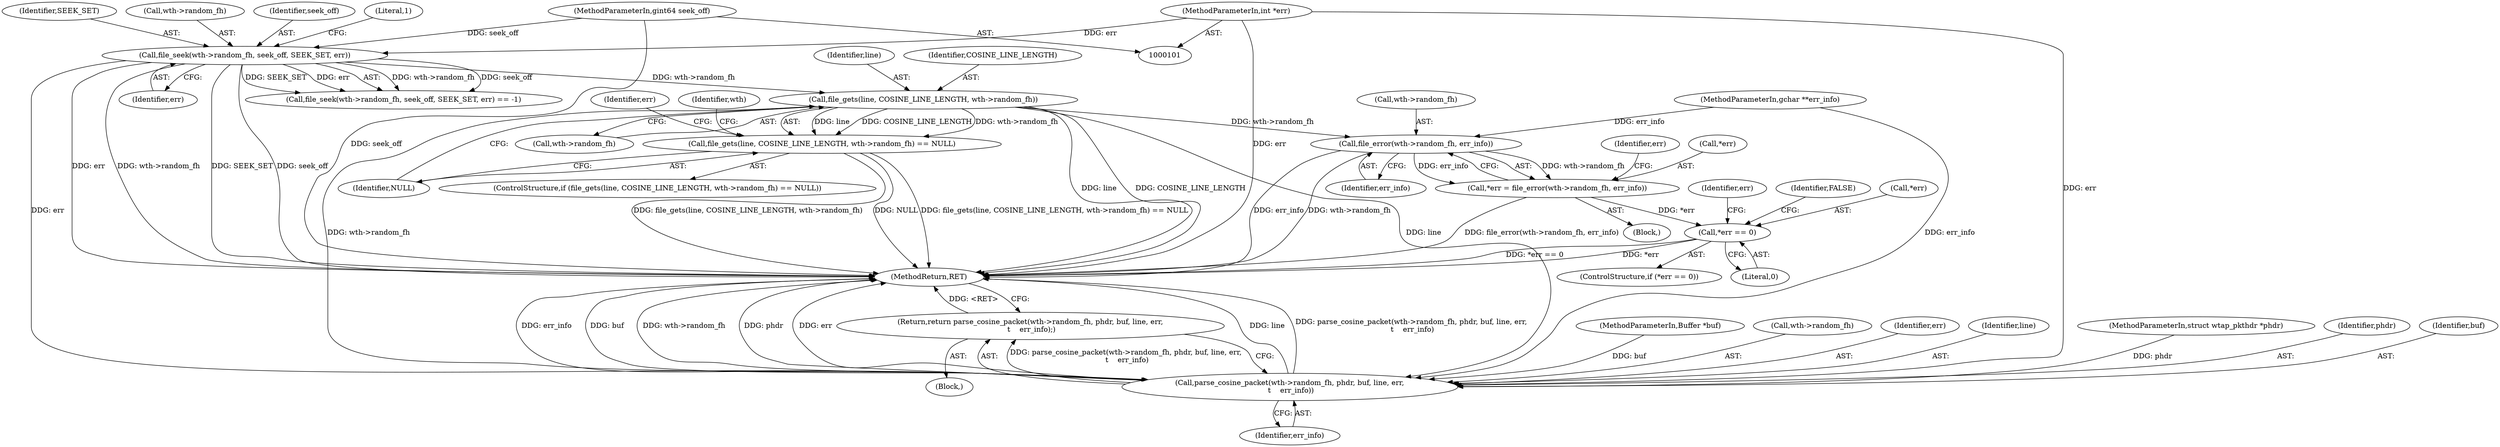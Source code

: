 digraph "0_wireshark_f5ec0afb766f19519ea9623152cca3bbe2229500_0@API" {
"1000125" [label="(Call,file_gets(line, COSINE_LINE_LENGTH, wth->random_fh))"];
"1000112" [label="(Call,file_seek(wth->random_fh, seek_off, SEEK_SET, err))"];
"1000103" [label="(MethodParameterIn,gint64 seek_off)"];
"1000106" [label="(MethodParameterIn,int *err)"];
"1000124" [label="(Call,file_gets(line, COSINE_LINE_LENGTH, wth->random_fh) == NULL)"];
"1000136" [label="(Call,file_error(wth->random_fh, err_info))"];
"1000133" [label="(Call,*err = file_error(wth->random_fh, err_info))"];
"1000142" [label="(Call,*err == 0)"];
"1000154" [label="(Call,parse_cosine_packet(wth->random_fh, phdr, buf, line, err,\n \t    err_info))"];
"1000153" [label="(Return,return parse_cosine_packet(wth->random_fh, phdr, buf, line, err,\n \t    err_info);)"];
"1000154" [label="(Call,parse_cosine_packet(wth->random_fh, phdr, buf, line, err,\n \t    err_info))"];
"1000141" [label="(ControlStructure,if (*err == 0))"];
"1000162" [label="(Identifier,err_info)"];
"1000117" [label="(Identifier,SEEK_SET)"];
"1000142" [label="(Call,*err == 0)"];
"1000105" [label="(MethodParameterIn,Buffer *buf)"];
"1000140" [label="(Identifier,err_info)"];
"1000153" [label="(Return,return parse_cosine_packet(wth->random_fh, phdr, buf, line, err,\n \t    err_info);)"];
"1000103" [label="(MethodParameterIn,gint64 seek_off)"];
"1000156" [label="(Identifier,wth)"];
"1000108" [label="(Block,)"];
"1000123" [label="(ControlStructure,if (file_gets(line, COSINE_LINE_LENGTH, wth->random_fh) == NULL))"];
"1000163" [label="(MethodReturn,RET)"];
"1000118" [label="(Identifier,err)"];
"1000155" [label="(Call,wth->random_fh)"];
"1000136" [label="(Call,file_error(wth->random_fh, err_info))"];
"1000161" [label="(Identifier,err)"];
"1000135" [label="(Identifier,err)"];
"1000113" [label="(Call,wth->random_fh)"];
"1000111" [label="(Call,file_seek(wth->random_fh, seek_off, SEEK_SET, err) == -1)"];
"1000160" [label="(Identifier,line)"];
"1000106" [label="(MethodParameterIn,int *err)"];
"1000112" [label="(Call,file_seek(wth->random_fh, seek_off, SEEK_SET, err))"];
"1000131" [label="(Identifier,NULL)"];
"1000133" [label="(Call,*err = file_error(wth->random_fh, err_info))"];
"1000107" [label="(MethodParameterIn,gchar **err_info)"];
"1000134" [label="(Call,*err)"];
"1000145" [label="(Literal,0)"];
"1000149" [label="(Identifier,err)"];
"1000104" [label="(MethodParameterIn,struct wtap_pkthdr *phdr)"];
"1000128" [label="(Call,wth->random_fh)"];
"1000152" [label="(Identifier,FALSE)"];
"1000126" [label="(Identifier,line)"];
"1000125" [label="(Call,file_gets(line, COSINE_LINE_LENGTH, wth->random_fh))"];
"1000132" [label="(Block,)"];
"1000116" [label="(Identifier,seek_off)"];
"1000158" [label="(Identifier,phdr)"];
"1000120" [label="(Literal,1)"];
"1000137" [label="(Call,wth->random_fh)"];
"1000127" [label="(Identifier,COSINE_LINE_LENGTH)"];
"1000159" [label="(Identifier,buf)"];
"1000143" [label="(Call,*err)"];
"1000124" [label="(Call,file_gets(line, COSINE_LINE_LENGTH, wth->random_fh) == NULL)"];
"1000144" [label="(Identifier,err)"];
"1000125" -> "1000124"  [label="AST: "];
"1000125" -> "1000128"  [label="CFG: "];
"1000126" -> "1000125"  [label="AST: "];
"1000127" -> "1000125"  [label="AST: "];
"1000128" -> "1000125"  [label="AST: "];
"1000131" -> "1000125"  [label="CFG: "];
"1000125" -> "1000163"  [label="DDG: line"];
"1000125" -> "1000163"  [label="DDG: COSINE_LINE_LENGTH"];
"1000125" -> "1000124"  [label="DDG: line"];
"1000125" -> "1000124"  [label="DDG: COSINE_LINE_LENGTH"];
"1000125" -> "1000124"  [label="DDG: wth->random_fh"];
"1000112" -> "1000125"  [label="DDG: wth->random_fh"];
"1000125" -> "1000136"  [label="DDG: wth->random_fh"];
"1000125" -> "1000154"  [label="DDG: wth->random_fh"];
"1000125" -> "1000154"  [label="DDG: line"];
"1000112" -> "1000111"  [label="AST: "];
"1000112" -> "1000118"  [label="CFG: "];
"1000113" -> "1000112"  [label="AST: "];
"1000116" -> "1000112"  [label="AST: "];
"1000117" -> "1000112"  [label="AST: "];
"1000118" -> "1000112"  [label="AST: "];
"1000120" -> "1000112"  [label="CFG: "];
"1000112" -> "1000163"  [label="DDG: err"];
"1000112" -> "1000163"  [label="DDG: wth->random_fh"];
"1000112" -> "1000163"  [label="DDG: SEEK_SET"];
"1000112" -> "1000163"  [label="DDG: seek_off"];
"1000112" -> "1000111"  [label="DDG: wth->random_fh"];
"1000112" -> "1000111"  [label="DDG: seek_off"];
"1000112" -> "1000111"  [label="DDG: SEEK_SET"];
"1000112" -> "1000111"  [label="DDG: err"];
"1000103" -> "1000112"  [label="DDG: seek_off"];
"1000106" -> "1000112"  [label="DDG: err"];
"1000112" -> "1000154"  [label="DDG: err"];
"1000103" -> "1000101"  [label="AST: "];
"1000103" -> "1000163"  [label="DDG: seek_off"];
"1000106" -> "1000101"  [label="AST: "];
"1000106" -> "1000163"  [label="DDG: err"];
"1000106" -> "1000154"  [label="DDG: err"];
"1000124" -> "1000123"  [label="AST: "];
"1000124" -> "1000131"  [label="CFG: "];
"1000131" -> "1000124"  [label="AST: "];
"1000135" -> "1000124"  [label="CFG: "];
"1000156" -> "1000124"  [label="CFG: "];
"1000124" -> "1000163"  [label="DDG: file_gets(line, COSINE_LINE_LENGTH, wth->random_fh)"];
"1000124" -> "1000163"  [label="DDG: NULL"];
"1000124" -> "1000163"  [label="DDG: file_gets(line, COSINE_LINE_LENGTH, wth->random_fh) == NULL"];
"1000136" -> "1000133"  [label="AST: "];
"1000136" -> "1000140"  [label="CFG: "];
"1000137" -> "1000136"  [label="AST: "];
"1000140" -> "1000136"  [label="AST: "];
"1000133" -> "1000136"  [label="CFG: "];
"1000136" -> "1000163"  [label="DDG: err_info"];
"1000136" -> "1000163"  [label="DDG: wth->random_fh"];
"1000136" -> "1000133"  [label="DDG: wth->random_fh"];
"1000136" -> "1000133"  [label="DDG: err_info"];
"1000107" -> "1000136"  [label="DDG: err_info"];
"1000133" -> "1000132"  [label="AST: "];
"1000134" -> "1000133"  [label="AST: "];
"1000144" -> "1000133"  [label="CFG: "];
"1000133" -> "1000163"  [label="DDG: file_error(wth->random_fh, err_info)"];
"1000133" -> "1000142"  [label="DDG: *err"];
"1000142" -> "1000141"  [label="AST: "];
"1000142" -> "1000145"  [label="CFG: "];
"1000143" -> "1000142"  [label="AST: "];
"1000145" -> "1000142"  [label="AST: "];
"1000149" -> "1000142"  [label="CFG: "];
"1000152" -> "1000142"  [label="CFG: "];
"1000142" -> "1000163"  [label="DDG: *err == 0"];
"1000142" -> "1000163"  [label="DDG: *err"];
"1000154" -> "1000153"  [label="AST: "];
"1000154" -> "1000162"  [label="CFG: "];
"1000155" -> "1000154"  [label="AST: "];
"1000158" -> "1000154"  [label="AST: "];
"1000159" -> "1000154"  [label="AST: "];
"1000160" -> "1000154"  [label="AST: "];
"1000161" -> "1000154"  [label="AST: "];
"1000162" -> "1000154"  [label="AST: "];
"1000153" -> "1000154"  [label="CFG: "];
"1000154" -> "1000163"  [label="DDG: line"];
"1000154" -> "1000163"  [label="DDG: parse_cosine_packet(wth->random_fh, phdr, buf, line, err,\n \t    err_info)"];
"1000154" -> "1000163"  [label="DDG: err_info"];
"1000154" -> "1000163"  [label="DDG: buf"];
"1000154" -> "1000163"  [label="DDG: wth->random_fh"];
"1000154" -> "1000163"  [label="DDG: phdr"];
"1000154" -> "1000163"  [label="DDG: err"];
"1000154" -> "1000153"  [label="DDG: parse_cosine_packet(wth->random_fh, phdr, buf, line, err,\n \t    err_info)"];
"1000104" -> "1000154"  [label="DDG: phdr"];
"1000105" -> "1000154"  [label="DDG: buf"];
"1000107" -> "1000154"  [label="DDG: err_info"];
"1000153" -> "1000108"  [label="AST: "];
"1000163" -> "1000153"  [label="CFG: "];
"1000153" -> "1000163"  [label="DDG: <RET>"];
}
